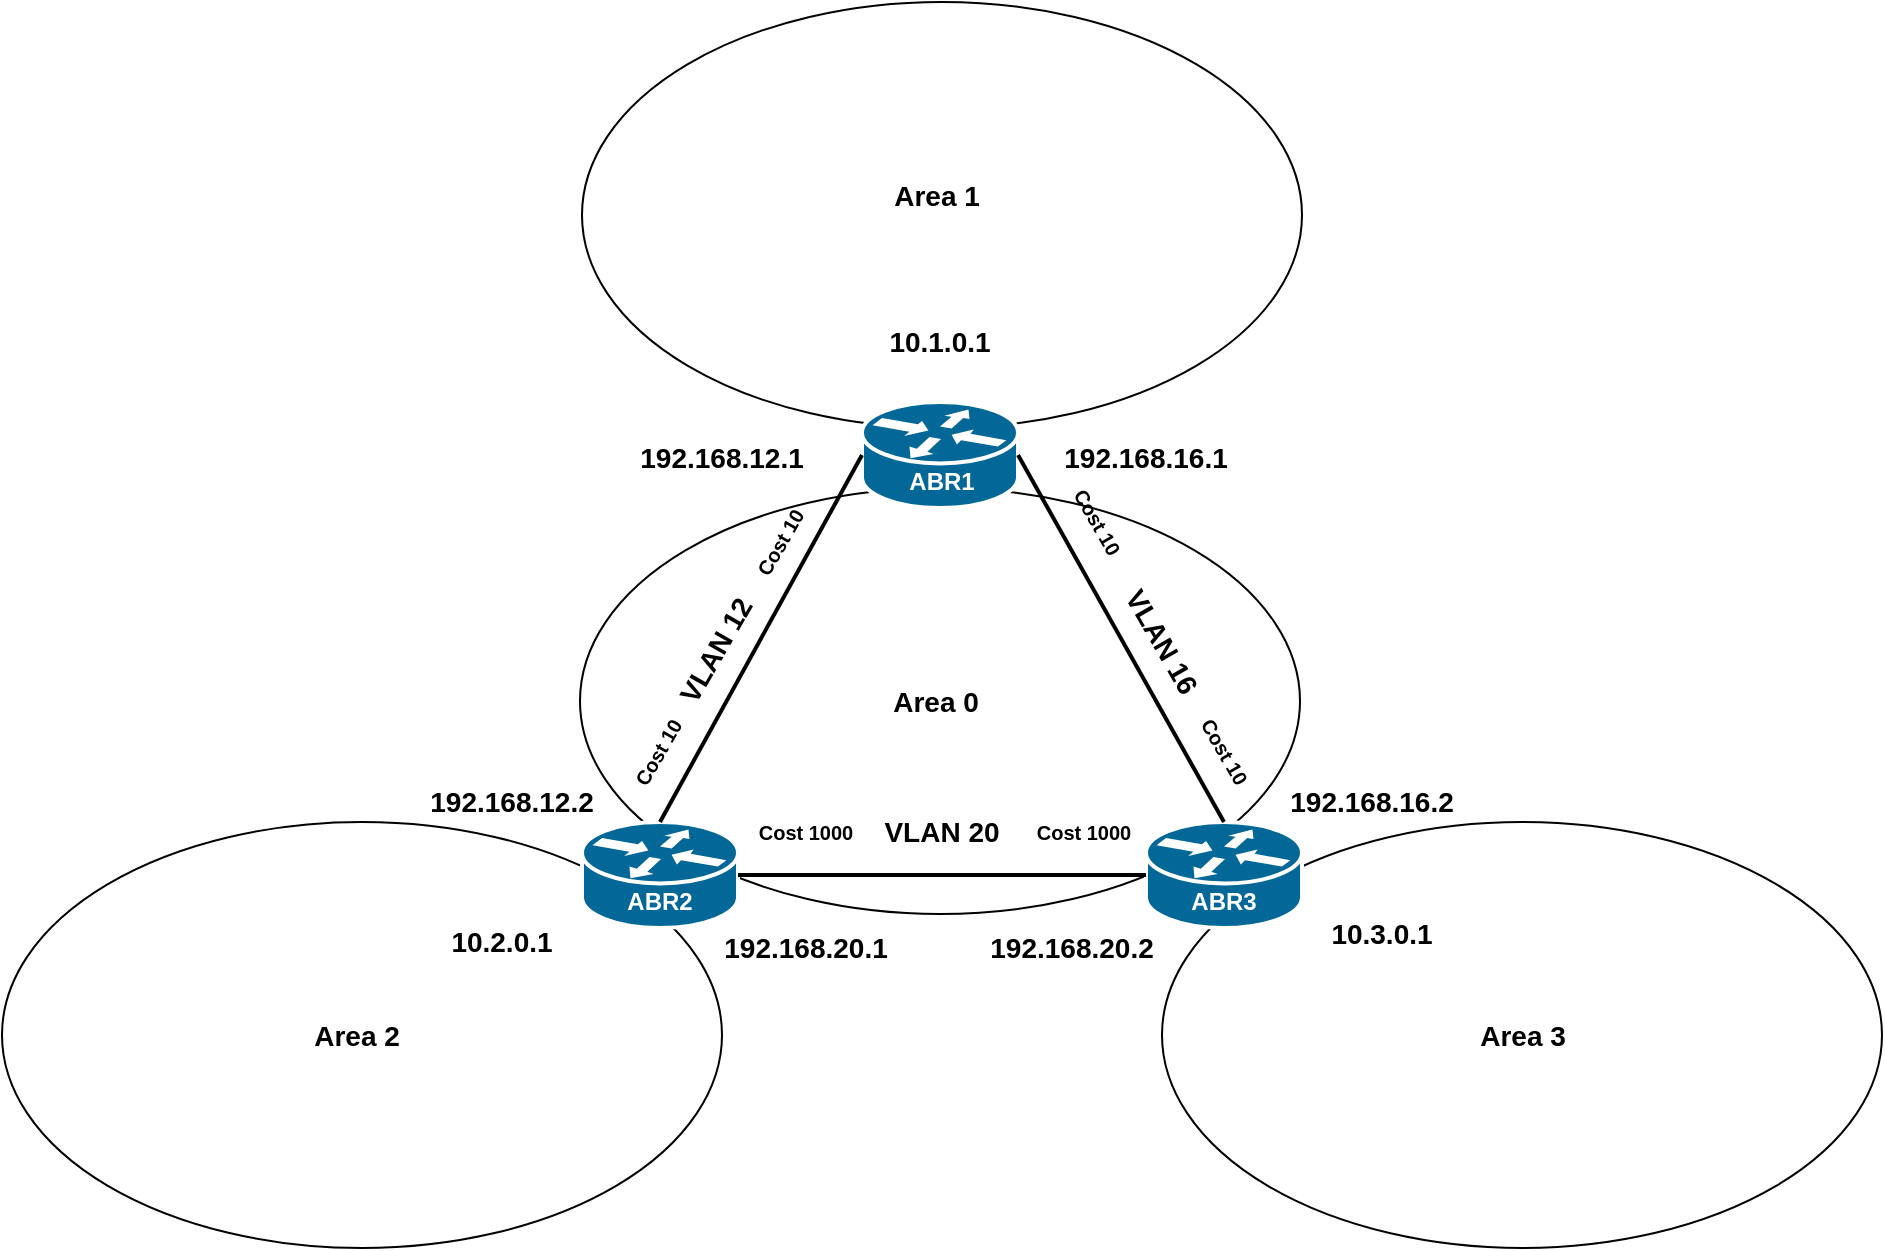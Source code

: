 <mxfile version="10.6.5"><diagram id="EAS5qlY0pChlTFEAtxQW" name="Page-1"><mxGraphModel dx="1337" dy="875" grid="1" gridSize="10" guides="1" tooltips="1" connect="1" arrows="1" fold="1" page="1" pageScale="1" pageWidth="1100" pageHeight="850" math="0" shadow="0"><root><mxCell id="0"/><mxCell id="1" parent="0"/><mxCell id="TBAyPcgc8tLRVInAij9O-9" value="" style="ellipse;whiteSpace=wrap;html=1;" vertex="1" parent="1"><mxGeometry x="100" y="450" width="360" height="213" as="geometry"/></mxCell><mxCell id="TBAyPcgc8tLRVInAij9O-8" value="" style="ellipse;whiteSpace=wrap;html=1;" vertex="1" parent="1"><mxGeometry x="680" y="450" width="360" height="213" as="geometry"/></mxCell><mxCell id="TBAyPcgc8tLRVInAij9O-6" value="" style="ellipse;whiteSpace=wrap;html=1;" vertex="1" parent="1"><mxGeometry x="390" y="40" width="360" height="213" as="geometry"/></mxCell><mxCell id="TBAyPcgc8tLRVInAij9O-5" value="" style="ellipse;whiteSpace=wrap;html=1;" vertex="1" parent="1"><mxGeometry x="389" y="283" width="360" height="213" as="geometry"/></mxCell><mxCell id="TBAyPcgc8tLRVInAij9O-2" value="" style="shape=mxgraph.cisco.routers.router;html=1;pointerEvents=1;dashed=0;fillColor=#036897;strokeColor=#ffffff;strokeWidth=2;verticalLabelPosition=bottom;verticalAlign=top;align=center;outlineConnect=0;" vertex="1" parent="1"><mxGeometry x="530" y="240" width="78" height="53" as="geometry"/></mxCell><mxCell id="TBAyPcgc8tLRVInAij9O-3" value="" style="shape=mxgraph.cisco.routers.router;html=1;pointerEvents=1;dashed=0;fillColor=#036897;strokeColor=#ffffff;strokeWidth=2;verticalLabelPosition=bottom;verticalAlign=top;align=center;outlineConnect=0;" vertex="1" parent="1"><mxGeometry x="672" y="450" width="78" height="53" as="geometry"/></mxCell><mxCell id="TBAyPcgc8tLRVInAij9O-1" value="" style="shape=mxgraph.cisco.routers.router;html=1;pointerEvents=1;dashed=0;fillColor=#036897;strokeColor=#ffffff;strokeWidth=2;verticalLabelPosition=bottom;verticalAlign=top;align=center;outlineConnect=0;" vertex="1" parent="1"><mxGeometry x="390" y="450" width="78" height="53" as="geometry"/></mxCell><mxCell id="TBAyPcgc8tLRVInAij9O-11" value="" style="endArrow=none;startArrow=none;html=1;startFill=0;endFill=0;strokeWidth=2;" edge="1" parent="1" source="TBAyPcgc8tLRVInAij9O-1" target="TBAyPcgc8tLRVInAij9O-3"><mxGeometry width="50" height="50" relative="1" as="geometry"><mxPoint x="540" y="546" as="sourcePoint"/><mxPoint x="590" y="496" as="targetPoint"/></mxGeometry></mxCell><mxCell id="TBAyPcgc8tLRVInAij9O-12" value="" style="endArrow=none;startArrow=none;html=1;startFill=0;endFill=0;strokeWidth=2;entryX=0;entryY=0.5;entryDx=0;entryDy=0;entryPerimeter=0;exitX=0.5;exitY=0;exitDx=0;exitDy=0;exitPerimeter=0;" edge="1" parent="1" source="TBAyPcgc8tLRVInAij9O-1" target="TBAyPcgc8tLRVInAij9O-2"><mxGeometry width="50" height="50" relative="1" as="geometry"><mxPoint x="280.0" y="310.0" as="sourcePoint"/><mxPoint x="484.0" y="310.0" as="targetPoint"/></mxGeometry></mxCell><mxCell id="TBAyPcgc8tLRVInAij9O-13" value="" style="endArrow=none;startArrow=none;html=1;startFill=0;endFill=0;strokeWidth=2;entryX=1;entryY=0.5;entryDx=0;entryDy=0;entryPerimeter=0;exitX=0.5;exitY=0;exitDx=0;exitDy=0;exitPerimeter=0;" edge="1" parent="1" source="TBAyPcgc8tLRVInAij9O-3" target="TBAyPcgc8tLRVInAij9O-2"><mxGeometry width="50" height="50" relative="1" as="geometry"><mxPoint x="608.034" y="436.603" as="sourcePoint"/><mxPoint x="708.724" y="253.155" as="targetPoint"/></mxGeometry></mxCell><mxCell id="TBAyPcgc8tLRVInAij9O-14" value="&lt;b&gt;&lt;font color=&quot;#FFFFFF&quot;&gt;ABR2&lt;/font&gt;&lt;/b&gt;" style="text;html=1;strokeColor=none;fillColor=none;align=center;verticalAlign=middle;whiteSpace=wrap;rounded=0;" vertex="1" parent="1"><mxGeometry x="409" y="480" width="40" height="20" as="geometry"/></mxCell><mxCell id="TBAyPcgc8tLRVInAij9O-15" value="&lt;font color=&quot;#FFFFFF&quot;&gt;ABR1&lt;/font&gt;" style="text;html=1;strokeColor=none;fillColor=none;align=center;verticalAlign=middle;whiteSpace=wrap;rounded=0;" vertex="1" parent="1"><mxGeometry x="550" y="510" width="40" height="20" as="geometry"/></mxCell><mxCell id="TBAyPcgc8tLRVInAij9O-17" value="&lt;b&gt;&lt;font color=&quot;#FFFFFF&quot;&gt;ABR3&lt;/font&gt;&lt;/b&gt;" style="text;html=1;strokeColor=none;fillColor=none;align=center;verticalAlign=middle;whiteSpace=wrap;rounded=0;" vertex="1" parent="1"><mxGeometry x="691" y="480" width="40" height="20" as="geometry"/></mxCell><mxCell id="TBAyPcgc8tLRVInAij9O-18" value="&lt;b&gt;&lt;font color=&quot;#FFFFFF&quot;&gt;ABR1&lt;/font&gt;&lt;/b&gt;" style="text;html=1;strokeColor=none;fillColor=none;align=center;verticalAlign=middle;whiteSpace=wrap;rounded=0;" vertex="1" parent="1"><mxGeometry x="550" y="270" width="40" height="20" as="geometry"/></mxCell><mxCell id="TBAyPcgc8tLRVInAij9O-19" value="&lt;b&gt;&lt;font style=&quot;font-size: 14px&quot;&gt;Area 1&lt;br&gt;&lt;/font&gt;&lt;/b&gt;" style="text;html=1;strokeColor=none;fillColor=none;align=center;verticalAlign=middle;whiteSpace=wrap;rounded=0;" vertex="1" parent="1"><mxGeometry x="540" y="127" width="55" height="20" as="geometry"/></mxCell><mxCell id="TBAyPcgc8tLRVInAij9O-23" value="&lt;div&gt;&lt;font style=&quot;font-size: 14px&quot;&gt;&lt;b&gt;Area 2&lt;/b&gt;&lt;/font&gt;&lt;/div&gt;" style="text;html=1;strokeColor=none;fillColor=none;align=center;verticalAlign=middle;whiteSpace=wrap;rounded=0;" vertex="1" parent="1"><mxGeometry x="250" y="547" width="55" height="20" as="geometry"/></mxCell><mxCell id="TBAyPcgc8tLRVInAij9O-24" value="&lt;b&gt;&lt;font style=&quot;font-size: 14px&quot;&gt;Area 3&lt;br&gt;&lt;/font&gt;&lt;/b&gt;" style="text;html=1;strokeColor=none;fillColor=none;align=center;verticalAlign=middle;whiteSpace=wrap;rounded=0;" vertex="1" parent="1"><mxGeometry x="832.5" y="546.5" width="55" height="20" as="geometry"/></mxCell><mxCell id="TBAyPcgc8tLRVInAij9O-25" value="&lt;b&gt;&lt;font style=&quot;font-size: 14px&quot;&gt;Area 0&lt;br&gt;&lt;/font&gt;&lt;/b&gt;" style="text;html=1;strokeColor=none;fillColor=none;align=center;verticalAlign=middle;whiteSpace=wrap;rounded=0;" vertex="1" parent="1"><mxGeometry x="540" y="380" width="54" height="20" as="geometry"/></mxCell><mxCell id="TBAyPcgc8tLRVInAij9O-26" value="&lt;b&gt;&lt;font style=&quot;font-size: 14px&quot;&gt;10.2.0.1&lt;/font&gt;&lt;/b&gt;" style="text;html=1;strokeColor=none;fillColor=none;align=center;verticalAlign=middle;whiteSpace=wrap;rounded=0;" vertex="1" parent="1"><mxGeometry x="320" y="500" width="60" height="20" as="geometry"/></mxCell><mxCell id="TBAyPcgc8tLRVInAij9O-28" value="&lt;b&gt;&lt;font style=&quot;font-size: 14px&quot;&gt;10.1.0.1&lt;/font&gt;&lt;/b&gt;" style="text;html=1;strokeColor=none;fillColor=none;align=center;verticalAlign=middle;whiteSpace=wrap;rounded=0;" vertex="1" parent="1"><mxGeometry x="539" y="200" width="60" height="20" as="geometry"/></mxCell><mxCell id="TBAyPcgc8tLRVInAij9O-29" value="&lt;b&gt;&lt;font style=&quot;font-size: 14px&quot;&gt;10.3.0.1&lt;/font&gt;&lt;/b&gt;" style="text;html=1;strokeColor=none;fillColor=none;align=center;verticalAlign=middle;whiteSpace=wrap;rounded=0;" vertex="1" parent="1"><mxGeometry x="760" y="496" width="60" height="20" as="geometry"/></mxCell><mxCell id="TBAyPcgc8tLRVInAij9O-32" value="&lt;b&gt;&lt;font style=&quot;font-size: 14px&quot;&gt;192.168.12.2&lt;/font&gt;&lt;/b&gt;" style="text;html=1;strokeColor=none;fillColor=none;align=center;verticalAlign=middle;whiteSpace=wrap;rounded=0;" vertex="1" parent="1"><mxGeometry x="310" y="430" width="90" height="20" as="geometry"/></mxCell><mxCell id="TBAyPcgc8tLRVInAij9O-35" value="&lt;div&gt;&lt;b&gt;&lt;font style=&quot;font-size: 14px&quot;&gt;192.168.12.1&lt;/font&gt;&lt;/b&gt;&lt;/div&gt;" style="text;html=1;strokeColor=none;fillColor=none;align=center;verticalAlign=middle;whiteSpace=wrap;rounded=0;" vertex="1" parent="1"><mxGeometry x="415" y="258" width="90" height="20" as="geometry"/></mxCell><mxCell id="TBAyPcgc8tLRVInAij9O-36" value="&lt;div&gt;&lt;b&gt;&lt;font style=&quot;font-size: 14px&quot;&gt;192.168.16.1&lt;/font&gt;&lt;/b&gt;&lt;/div&gt;" style="text;html=1;strokeColor=none;fillColor=none;align=center;verticalAlign=middle;whiteSpace=wrap;rounded=0;" vertex="1" parent="1"><mxGeometry x="627" y="258" width="90" height="20" as="geometry"/></mxCell><mxCell id="TBAyPcgc8tLRVInAij9O-37" value="&lt;div&gt;&lt;b&gt;&lt;font style=&quot;font-size: 14px&quot;&gt;192.168.16.2&lt;/font&gt;&lt;/b&gt;&lt;/div&gt;" style="text;html=1;strokeColor=none;fillColor=none;align=center;verticalAlign=middle;whiteSpace=wrap;rounded=0;" vertex="1" parent="1"><mxGeometry x="740" y="430" width="90" height="20" as="geometry"/></mxCell><mxCell id="TBAyPcgc8tLRVInAij9O-38" value="&lt;font style=&quot;font-size: 14px&quot;&gt;&lt;b&gt;VLAN 12&lt;/b&gt;&lt;/font&gt;" style="text;html=1;strokeColor=none;fillColor=none;align=center;verticalAlign=middle;whiteSpace=wrap;rounded=0;rotation=-60;" vertex="1" parent="1"><mxGeometry x="420" y="354" width="74" height="20" as="geometry"/></mxCell><mxCell id="TBAyPcgc8tLRVInAij9O-39" value="&lt;font style=&quot;font-size: 14px&quot;&gt;&lt;b&gt;VLAN 16&lt;/b&gt;&lt;/font&gt;" style="text;html=1;strokeColor=none;fillColor=none;align=center;verticalAlign=middle;whiteSpace=wrap;rounded=0;rotation=60;" vertex="1" parent="1"><mxGeometry x="643" y="350" width="74" height="20" as="geometry"/></mxCell><mxCell id="TBAyPcgc8tLRVInAij9O-40" value="&lt;font style=&quot;font-size: 14px&quot;&gt;&lt;b&gt;VLAN 20&lt;br&gt;&lt;/b&gt;&lt;/font&gt;" style="text;html=1;strokeColor=none;fillColor=none;align=center;verticalAlign=middle;whiteSpace=wrap;rounded=0;rotation=0;" vertex="1" parent="1"><mxGeometry x="533" y="445" width="74" height="20" as="geometry"/></mxCell><mxCell id="TBAyPcgc8tLRVInAij9O-41" value="&lt;b&gt;&lt;font style=&quot;font-size: 14px&quot;&gt;192.168.20.1&lt;/font&gt;&lt;/b&gt;" style="text;html=1;strokeColor=none;fillColor=none;align=center;verticalAlign=middle;whiteSpace=wrap;rounded=0;" vertex="1" parent="1"><mxGeometry x="457" y="503" width="90" height="20" as="geometry"/></mxCell><mxCell id="TBAyPcgc8tLRVInAij9O-42" value="&lt;b&gt;&lt;font style=&quot;font-size: 14px&quot;&gt;192.168.20.2&lt;/font&gt;&lt;/b&gt;" style="text;html=1;strokeColor=none;fillColor=none;align=center;verticalAlign=middle;whiteSpace=wrap;rounded=0;" vertex="1" parent="1"><mxGeometry x="590" y="503" width="90" height="20" as="geometry"/></mxCell><mxCell id="TBAyPcgc8tLRVInAij9O-43" value="&lt;font style=&quot;font-size: 10px&quot;&gt;&lt;b&gt;&lt;font style=&quot;font-size: 10px&quot;&gt;Cost 10&lt;/font&gt;&lt;/b&gt;&lt;/font&gt;" style="text;html=1;strokeColor=none;fillColor=none;align=center;verticalAlign=middle;whiteSpace=wrap;rounded=0;rotation=-60;" vertex="1" parent="1"><mxGeometry x="449" y="300" width="80" height="20" as="geometry"/></mxCell><mxCell id="TBAyPcgc8tLRVInAij9O-44" value="&lt;font style=&quot;font-size: 10px&quot;&gt;&lt;b&gt;&lt;font style=&quot;font-size: 10px&quot;&gt;Cost 10&lt;/font&gt;&lt;/b&gt;&lt;/font&gt;" style="text;html=1;strokeColor=none;fillColor=none;align=center;verticalAlign=middle;whiteSpace=wrap;rounded=0;rotation=-60;" vertex="1" parent="1"><mxGeometry x="388" y="405" width="80" height="20" as="geometry"/></mxCell><mxCell id="TBAyPcgc8tLRVInAij9O-45" value="&lt;font style=&quot;font-size: 10px&quot;&gt;&lt;b&gt;&lt;font style=&quot;font-size: 10px&quot;&gt;Cost 1000&lt;/font&gt;&lt;/b&gt;&lt;/font&gt;" style="text;html=1;strokeColor=none;fillColor=none;align=center;verticalAlign=middle;whiteSpace=wrap;rounded=0;rotation=0;" vertex="1" parent="1"><mxGeometry x="461.5" y="445" width="80" height="20" as="geometry"/></mxCell><mxCell id="TBAyPcgc8tLRVInAij9O-46" value="&lt;font style=&quot;font-size: 10px&quot;&gt;&lt;b&gt;&lt;font style=&quot;font-size: 10px&quot;&gt;Cost 1000&lt;/font&gt;&lt;/b&gt;&lt;/font&gt;" style="text;html=1;strokeColor=none;fillColor=none;align=center;verticalAlign=middle;whiteSpace=wrap;rounded=0;rotation=0;" vertex="1" parent="1"><mxGeometry x="601" y="445" width="80" height="20" as="geometry"/></mxCell><mxCell id="TBAyPcgc8tLRVInAij9O-47" value="&lt;div&gt;&lt;font style=&quot;font-size: 10px&quot;&gt;&lt;b&gt;&lt;font style=&quot;font-size: 10px&quot;&gt;Cost 10&lt;/font&gt;&lt;/b&gt;&lt;/font&gt;&lt;/div&gt;" style="text;html=1;strokeColor=none;fillColor=none;align=center;verticalAlign=middle;whiteSpace=wrap;rounded=0;rotation=60;" vertex="1" parent="1"><mxGeometry x="608" y="290" width="80" height="20" as="geometry"/></mxCell><mxCell id="TBAyPcgc8tLRVInAij9O-48" value="&lt;font style=&quot;font-size: 10px&quot;&gt;&lt;b&gt;&lt;font style=&quot;font-size: 10px&quot;&gt;Cost 10&lt;/font&gt;&lt;/b&gt;&lt;/font&gt;" style="text;html=1;strokeColor=none;fillColor=none;align=center;verticalAlign=middle;whiteSpace=wrap;rounded=0;rotation=60;" vertex="1" parent="1"><mxGeometry x="672" y="404.5" width="80" height="20" as="geometry"/></mxCell></root></mxGraphModel></diagram></mxfile>
